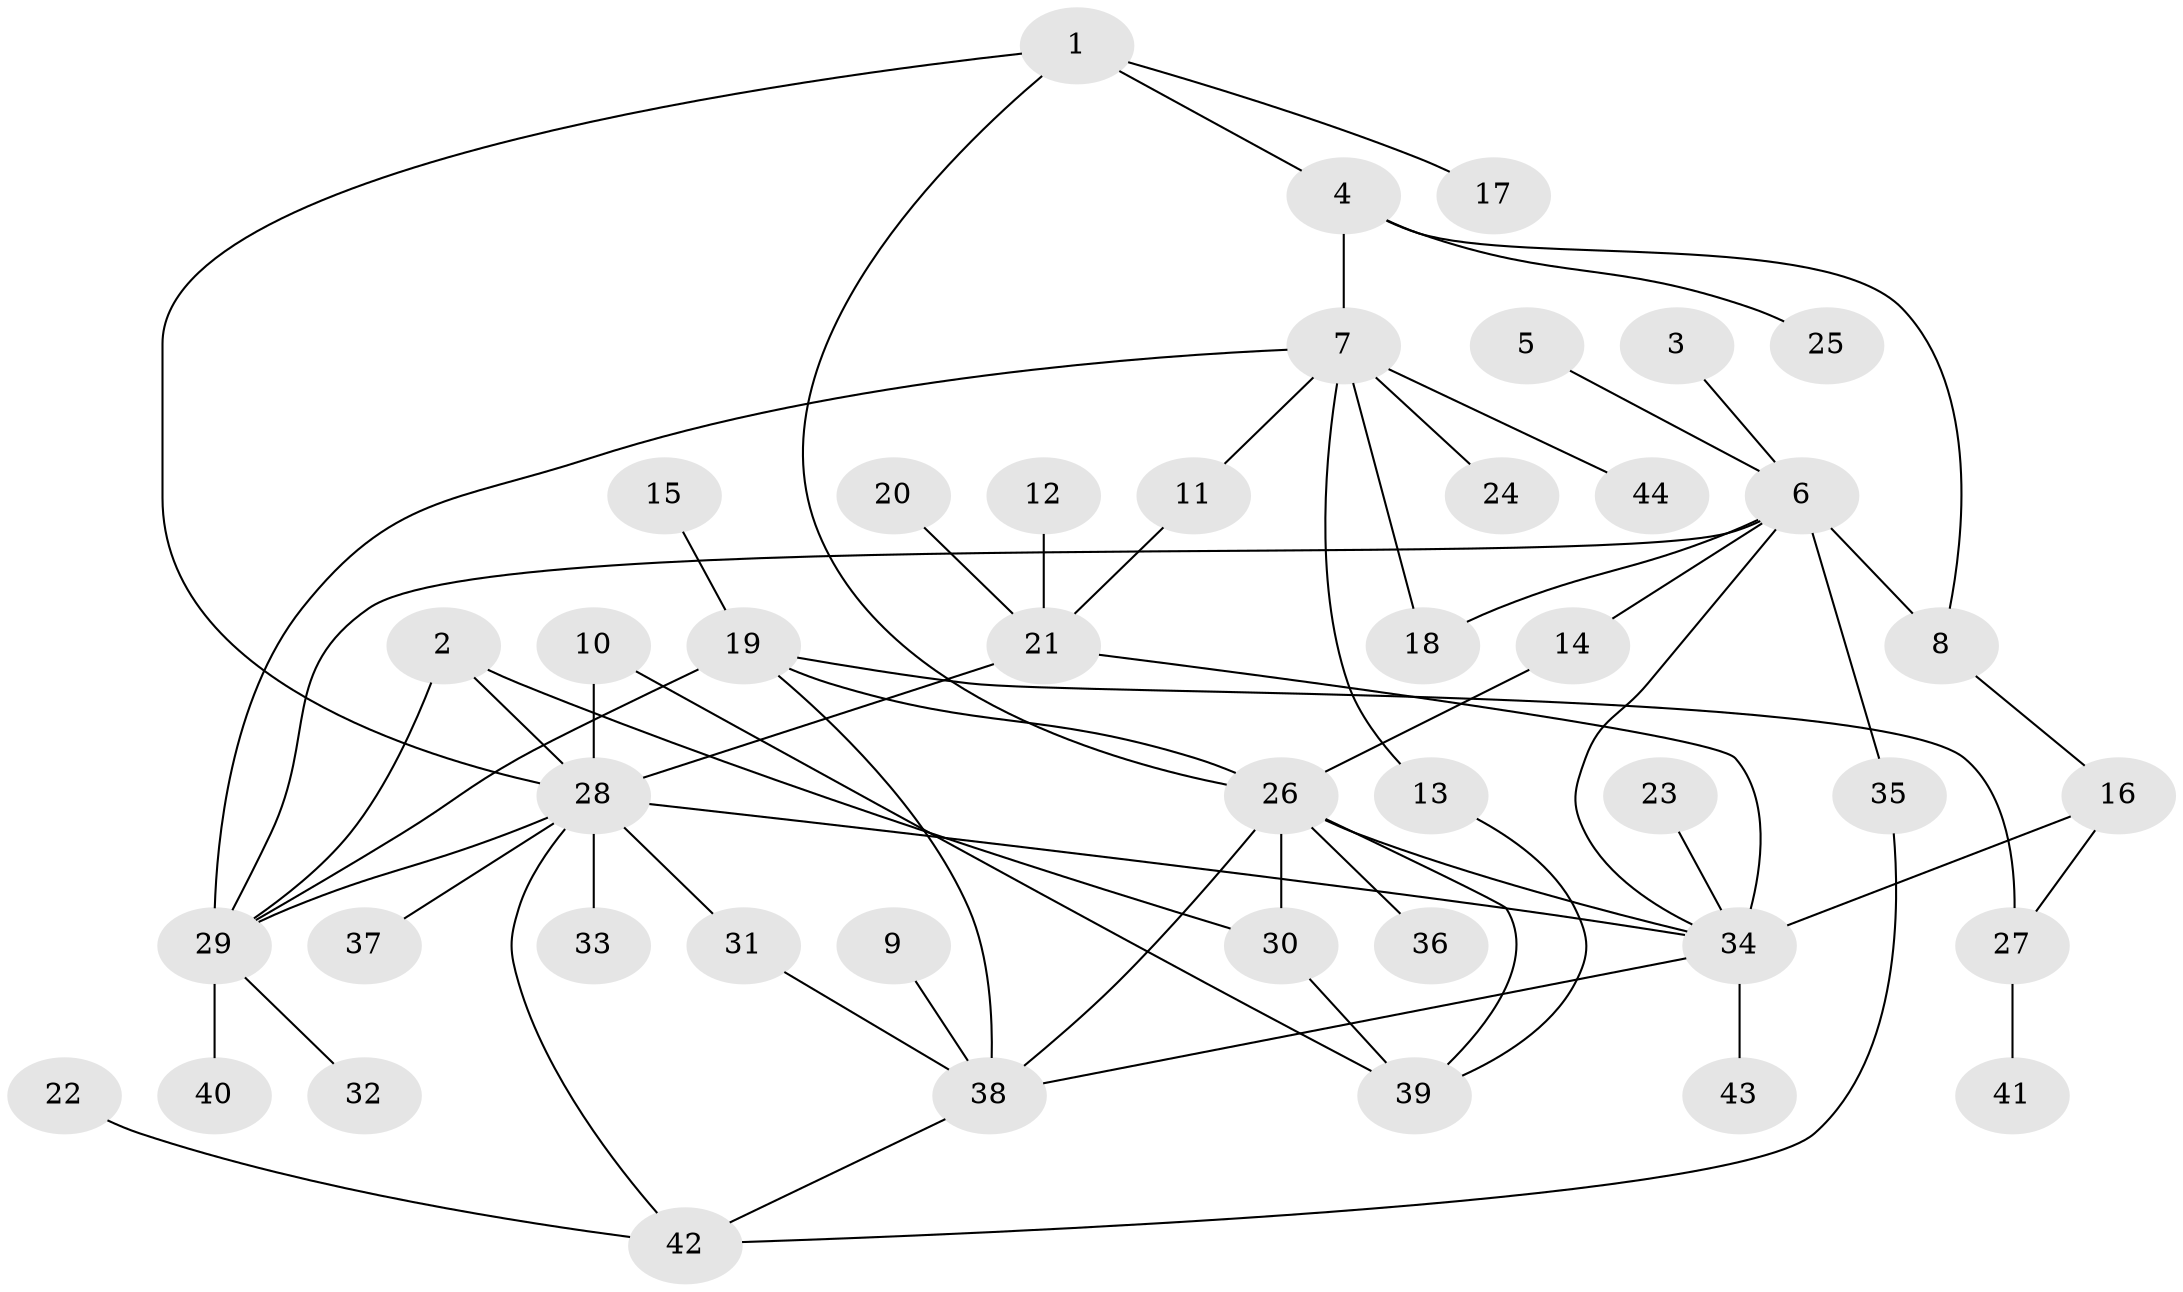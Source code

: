 // original degree distribution, {6: 0.056818181818181816, 1: 0.3409090909090909, 4: 0.10227272727272728, 3: 0.17045454545454544, 5: 0.045454545454545456, 7: 0.011363636363636364, 2: 0.2727272727272727}
// Generated by graph-tools (version 1.1) at 2025/25/03/09/25 03:25:33]
// undirected, 44 vertices, 64 edges
graph export_dot {
graph [start="1"]
  node [color=gray90,style=filled];
  1;
  2;
  3;
  4;
  5;
  6;
  7;
  8;
  9;
  10;
  11;
  12;
  13;
  14;
  15;
  16;
  17;
  18;
  19;
  20;
  21;
  22;
  23;
  24;
  25;
  26;
  27;
  28;
  29;
  30;
  31;
  32;
  33;
  34;
  35;
  36;
  37;
  38;
  39;
  40;
  41;
  42;
  43;
  44;
  1 -- 4 [weight=1.0];
  1 -- 17 [weight=1.0];
  1 -- 26 [weight=1.0];
  1 -- 28 [weight=1.0];
  2 -- 28 [weight=1.0];
  2 -- 29 [weight=1.0];
  2 -- 30 [weight=1.0];
  3 -- 6 [weight=1.0];
  4 -- 7 [weight=1.0];
  4 -- 8 [weight=1.0];
  4 -- 25 [weight=1.0];
  5 -- 6 [weight=1.0];
  6 -- 8 [weight=1.0];
  6 -- 14 [weight=1.0];
  6 -- 18 [weight=1.0];
  6 -- 29 [weight=1.0];
  6 -- 34 [weight=1.0];
  6 -- 35 [weight=1.0];
  7 -- 11 [weight=1.0];
  7 -- 13 [weight=1.0];
  7 -- 18 [weight=1.0];
  7 -- 24 [weight=1.0];
  7 -- 29 [weight=1.0];
  7 -- 44 [weight=1.0];
  8 -- 16 [weight=1.0];
  9 -- 38 [weight=1.0];
  10 -- 28 [weight=1.0];
  10 -- 39 [weight=1.0];
  11 -- 21 [weight=1.0];
  12 -- 21 [weight=1.0];
  13 -- 39 [weight=1.0];
  14 -- 26 [weight=1.0];
  15 -- 19 [weight=1.0];
  16 -- 27 [weight=1.0];
  16 -- 34 [weight=1.0];
  19 -- 26 [weight=1.0];
  19 -- 27 [weight=1.0];
  19 -- 29 [weight=1.0];
  19 -- 38 [weight=1.0];
  20 -- 21 [weight=1.0];
  21 -- 28 [weight=1.0];
  21 -- 34 [weight=1.0];
  22 -- 42 [weight=1.0];
  23 -- 34 [weight=1.0];
  26 -- 30 [weight=1.0];
  26 -- 34 [weight=1.0];
  26 -- 36 [weight=1.0];
  26 -- 38 [weight=1.0];
  26 -- 39 [weight=1.0];
  27 -- 41 [weight=1.0];
  28 -- 29 [weight=1.0];
  28 -- 31 [weight=1.0];
  28 -- 33 [weight=1.0];
  28 -- 34 [weight=1.0];
  28 -- 37 [weight=1.0];
  28 -- 42 [weight=1.0];
  29 -- 32 [weight=1.0];
  29 -- 40 [weight=1.0];
  30 -- 39 [weight=1.0];
  31 -- 38 [weight=1.0];
  34 -- 38 [weight=1.0];
  34 -- 43 [weight=1.0];
  35 -- 42 [weight=1.0];
  38 -- 42 [weight=1.0];
}
